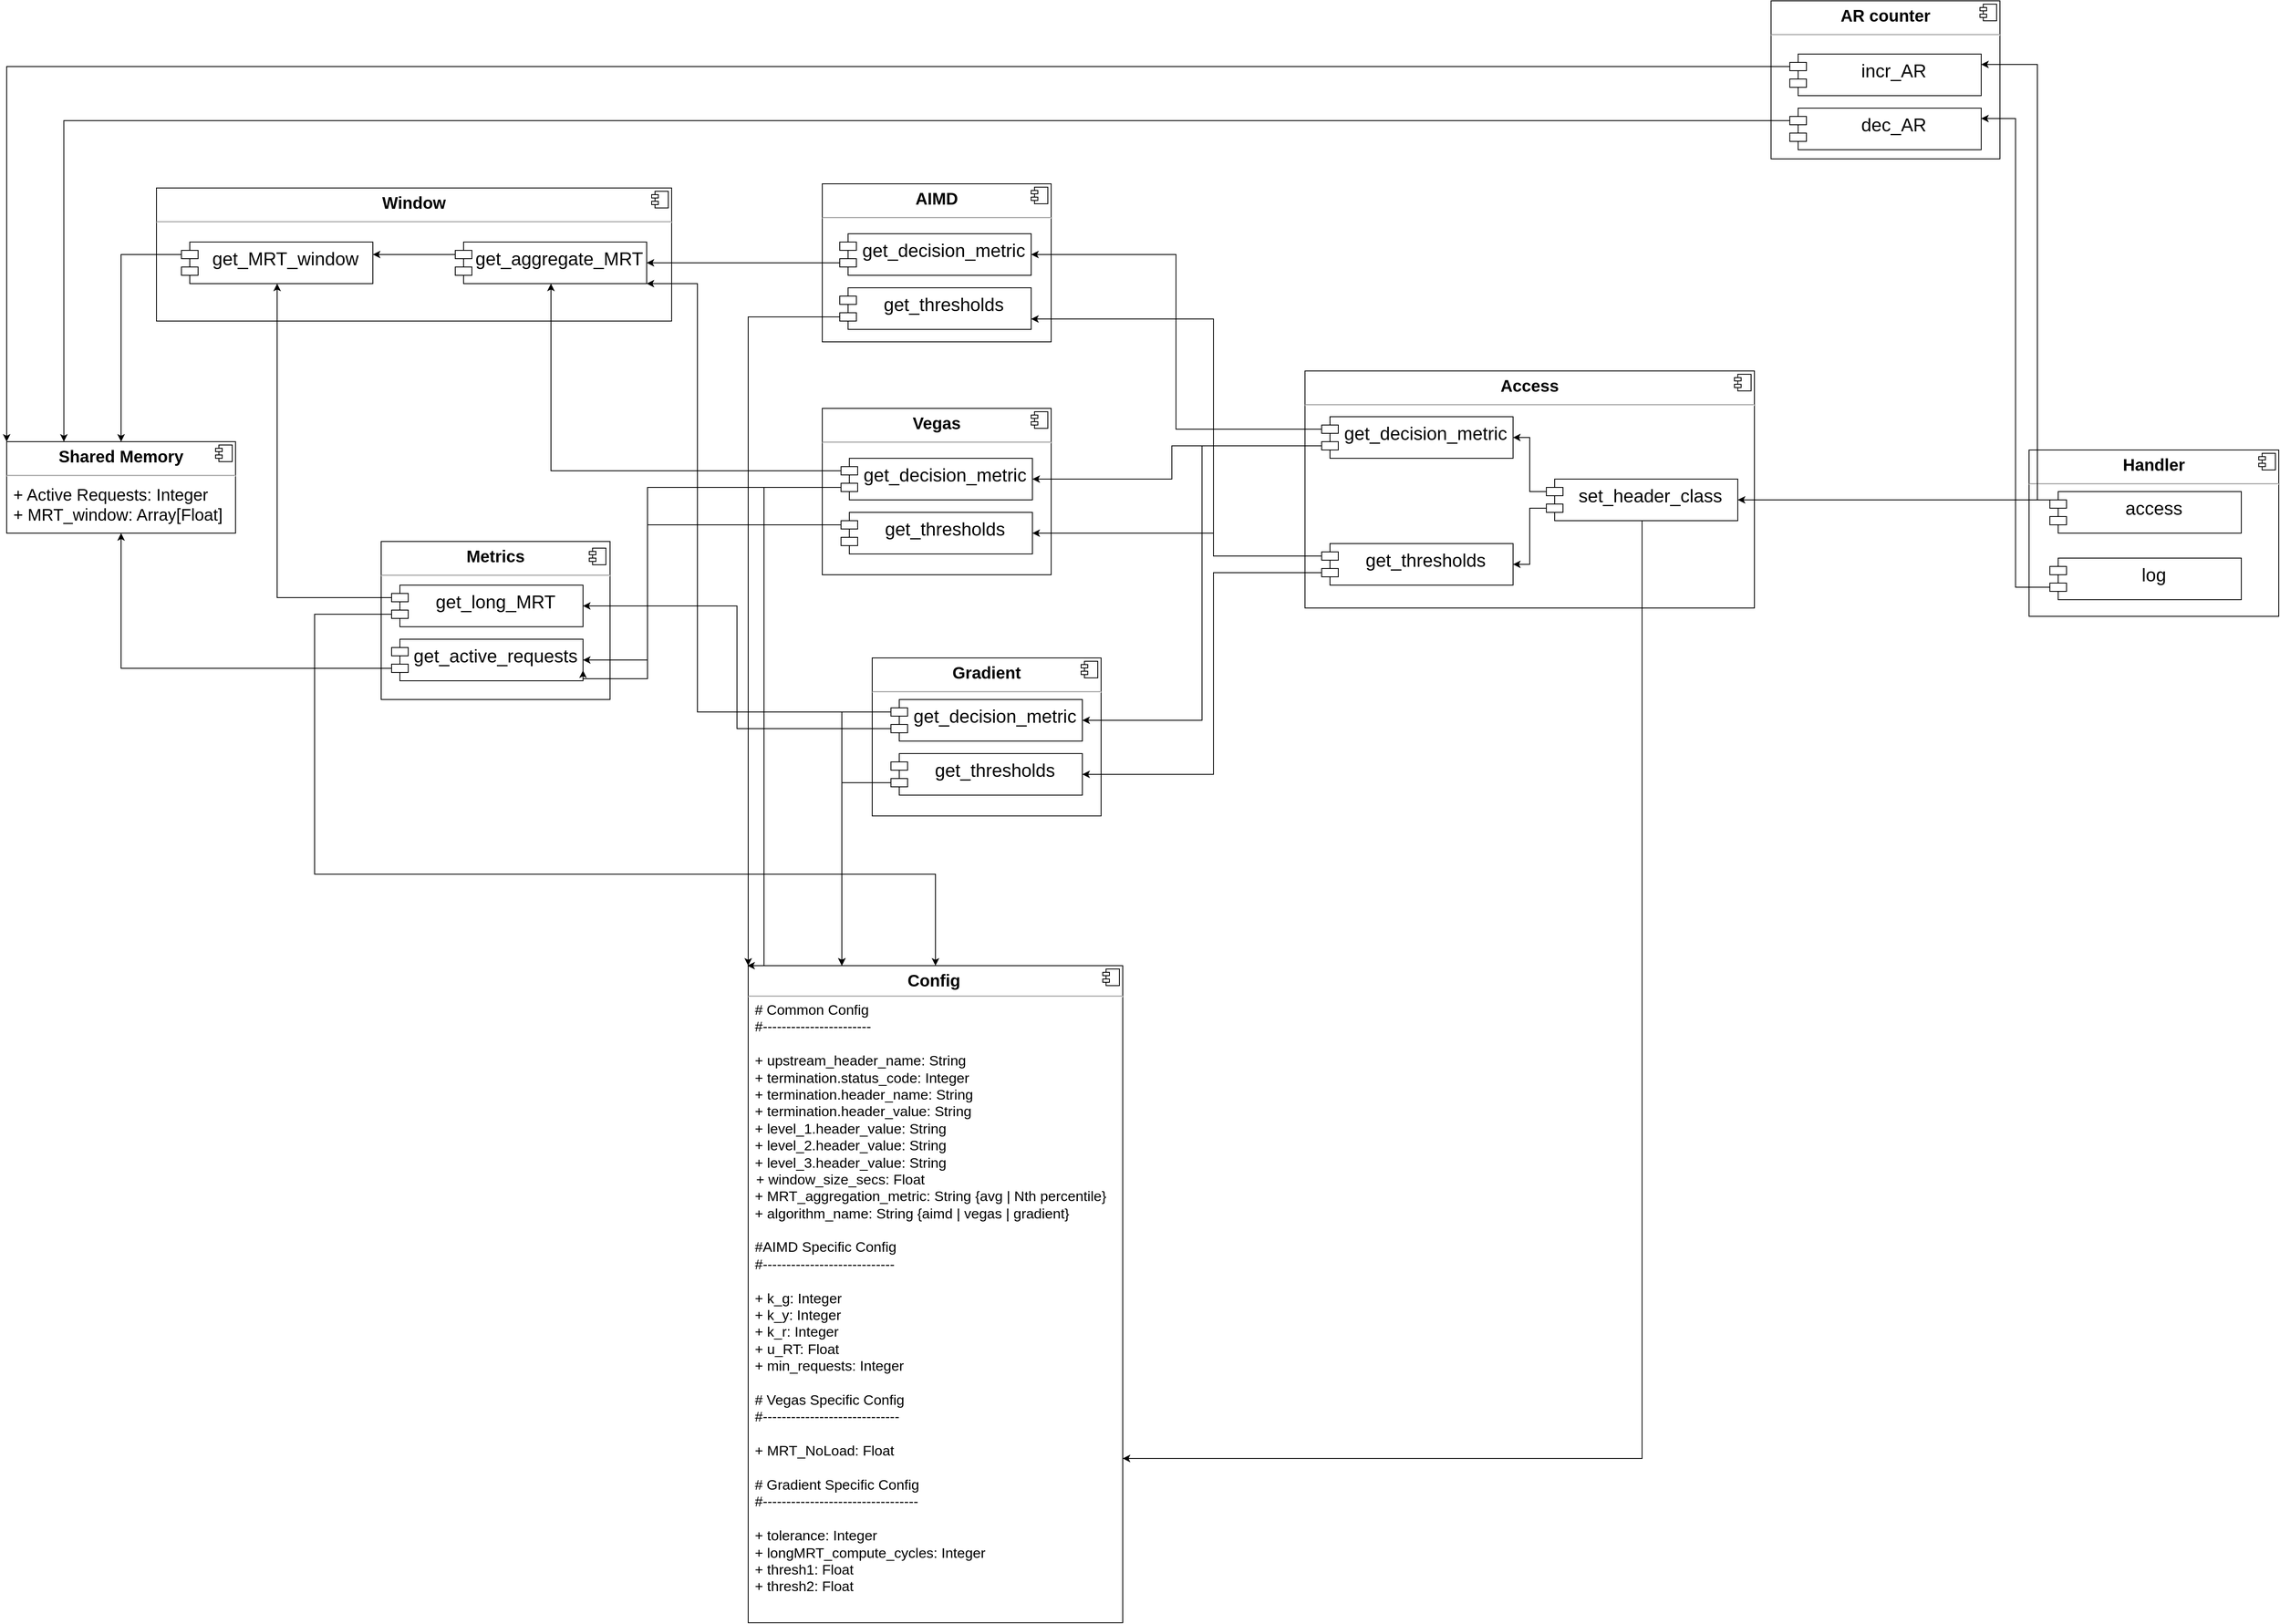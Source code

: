 <mxfile version="17.4.0" type="github">
  <diagram id="C5RBs43oDa-KdzZeNtuy" name="Page-1">
    <mxGraphModel dx="8764" dy="2827" grid="1" gridSize="10" guides="1" tooltips="1" connect="1" arrows="1" fold="1" page="1" pageScale="1" pageWidth="1169" pageHeight="827" math="0" shadow="0">
      <root>
        <mxCell id="WIyWlLk6GJQsqaUBKTNV-0" />
        <mxCell id="WIyWlLk6GJQsqaUBKTNV-1" parent="WIyWlLk6GJQsqaUBKTNV-0" />
        <mxCell id="--dWJRHX75SRgyuAdrLD-0" value="&lt;p style=&quot;margin: 0px ; margin-top: 6px ; text-align: center&quot;&gt;&lt;b&gt;&lt;font style=&quot;font-size: 20px&quot;&gt;Config&lt;/font&gt;&lt;span style=&quot;font-size: 13px&quot;&gt;&amp;nbsp;&lt;/span&gt;&lt;/b&gt;&lt;/p&gt;&lt;hr&gt;&lt;p style=&quot;margin: 0px 0px 0px 8px ; font-size: 17px&quot;&gt;&lt;font style=&quot;font-size: 17px&quot;&gt;# Common Config&lt;/font&gt;&lt;/p&gt;&lt;p style=&quot;margin: 0px 0px 0px 8px ; font-size: 17px&quot;&gt;&lt;font style=&quot;font-size: 17px&quot;&gt;#-----------------------&lt;/font&gt;&lt;/p&gt;&lt;p style=&quot;margin: 0px 0px 0px 8px ; font-size: 17px&quot;&gt;&lt;font style=&quot;font-size: 17px&quot;&gt;&lt;br&gt;&lt;/font&gt;&lt;/p&gt;&lt;p style=&quot;margin: 0px 0px 0px 8px ; font-size: 17px&quot;&gt;&lt;font style=&quot;font-size: 17px&quot;&gt;+ upstream_header_name: String&lt;br&gt;+ termination.status_code: Integer&lt;/font&gt;&lt;/p&gt;&lt;p style=&quot;margin: 0px 0px 0px 8px ; font-size: 17px&quot;&gt;&lt;font style=&quot;font-size: 17px&quot;&gt;+&amp;nbsp;termination.header_name: String&lt;/font&gt;&lt;/p&gt;&lt;p style=&quot;margin: 0px 0px 0px 8px ; font-size: 17px&quot;&gt;&lt;font style=&quot;font-size: 17px&quot;&gt;+&amp;nbsp;termination.header_value: String&lt;/font&gt;&lt;/p&gt;&lt;p style=&quot;margin: 0px 0px 0px 8px ; font-size: 17px&quot;&gt;&lt;font style=&quot;font-size: 17px&quot;&gt;+&amp;nbsp;level_1.header_value: String&lt;span&gt;&amp;nbsp;&lt;/span&gt;&lt;/font&gt;&lt;/p&gt;&lt;p style=&quot;margin: 0px 0px 0px 8px ; font-size: 17px&quot;&gt;&lt;font style=&quot;font-size: 17px&quot;&gt;+&amp;nbsp;level_2.header_value: String&lt;span&gt;&amp;nbsp;&lt;/span&gt;&lt;span&gt;&lt;br&gt;&lt;/span&gt;&lt;/font&gt;&lt;/p&gt;&lt;p style=&quot;margin: 0px 0px 0px 8px ; font-size: 17px&quot;&gt;&lt;font style=&quot;font-size: 17px&quot;&gt;+&amp;nbsp;level_3.header_value: String&lt;span&gt;&amp;nbsp;&lt;/span&gt;&lt;span&gt;&lt;br&gt;&lt;/span&gt;&lt;/font&gt;&lt;/p&gt;&lt;font style=&quot;font-size: 17px&quot;&gt;&amp;nbsp;&amp;nbsp;+ window_size_secs: Float&lt;br&gt;&lt;/font&gt;&lt;p style=&quot;margin: 0px 0px 0px 8px ; font-size: 17px&quot;&gt;&lt;font style=&quot;font-size: 17px&quot;&gt;+&amp;nbsp;MRT_aggregation_metric: String {avg | Nth percentile}&lt;br&gt;+ algorithm_name: String {aimd | vegas | gradient}&lt;/font&gt;&lt;/p&gt;&lt;p style=&quot;margin: 0px 0px 0px 8px ; font-size: 17px&quot;&gt;&lt;font style=&quot;font-size: 17px&quot;&gt;&lt;br&gt;&lt;/font&gt;&lt;/p&gt;&lt;p style=&quot;margin: 0px 0px 0px 8px ; font-size: 17px&quot;&gt;&lt;font style=&quot;font-size: 17px&quot;&gt;#AIMD Specific Config&lt;/font&gt;&lt;/p&gt;&lt;p style=&quot;margin: 0px 0px 0px 8px ; font-size: 17px&quot;&gt;&lt;font style=&quot;font-size: 17px&quot;&gt;#----------------------------&lt;/font&gt;&lt;/p&gt;&lt;p style=&quot;margin: 0px 0px 0px 8px ; font-size: 17px&quot;&gt;&lt;font style=&quot;font-size: 17px&quot;&gt;&lt;br&gt;&lt;/font&gt;&lt;/p&gt;&lt;p style=&quot;margin: 0px 0px 0px 8px ; font-size: 17px&quot;&gt;&lt;font style=&quot;font-size: 17px&quot;&gt;+ k_g: Integer&lt;br&gt;&lt;/font&gt;&lt;/p&gt;&lt;p style=&quot;margin: 0px 0px 0px 8px ; font-size: 17px&quot;&gt;&lt;font style=&quot;font-size: 17px&quot;&gt;+&amp;nbsp;k_y: Integer&lt;/font&gt;&lt;/p&gt;&lt;p style=&quot;margin: 0px 0px 0px 8px ; font-size: 17px&quot;&gt;&lt;font style=&quot;font-size: 17px&quot;&gt;+&amp;nbsp;k_r: Integer&lt;/font&gt;&lt;/p&gt;&lt;p style=&quot;margin: 0px 0px 0px 8px ; font-size: 17px&quot;&gt;&lt;font style=&quot;font-size: 17px&quot;&gt;+ u_RT: Float&lt;br&gt;&lt;/font&gt;&lt;/p&gt;&lt;p style=&quot;margin: 0px 0px 0px 8px ; font-size: 17px&quot;&gt;&lt;font style=&quot;font-size: 17px&quot;&gt;+ min_requests: Integer&lt;br&gt;&lt;/font&gt;&lt;/p&gt;&lt;p style=&quot;margin: 0px 0px 0px 8px ; font-size: 17px&quot;&gt;&lt;font style=&quot;font-size: 17px&quot;&gt;&lt;br&gt;&lt;/font&gt;&lt;/p&gt;&lt;p style=&quot;margin: 0px 0px 0px 8px ; font-size: 17px&quot;&gt;&lt;font style=&quot;font-size: 17px&quot;&gt;# Vegas&amp;nbsp;Specific Config&lt;/font&gt;&lt;/p&gt;&lt;p style=&quot;margin: 0px 0px 0px 8px ; font-size: 17px&quot;&gt;&lt;font style=&quot;font-size: 17px&quot;&gt;#-----------------------------&lt;/font&gt;&lt;/p&gt;&lt;p style=&quot;margin: 0px 0px 0px 8px ; font-size: 17px&quot;&gt;&lt;font style=&quot;font-size: 17px&quot;&gt;&lt;br&gt;&lt;/font&gt;&lt;/p&gt;&lt;p style=&quot;margin: 0px 0px 0px 8px ; font-size: 17px&quot;&gt;&lt;font style=&quot;font-size: 17px&quot;&gt;+ MRT_NoLoad: Float&lt;br&gt;&lt;/font&gt;&lt;/p&gt;&lt;p style=&quot;margin: 0px 0px 0px 8px ; font-size: 17px&quot;&gt;&lt;font style=&quot;font-size: 17px&quot;&gt;&lt;br&gt;&lt;/font&gt;&lt;/p&gt;&lt;p style=&quot;margin: 0px 0px 0px 8px ; font-size: 17px&quot;&gt;&lt;font style=&quot;font-size: 17px&quot;&gt;# Gradient Specific Config&lt;/font&gt;&lt;/p&gt;&lt;p style=&quot;margin: 0px 0px 0px 8px ; font-size: 17px&quot;&gt;&lt;font style=&quot;font-size: 17px&quot;&gt;#---------------------------------&lt;/font&gt;&lt;/p&gt;&lt;p style=&quot;margin: 0px 0px 0px 8px ; font-size: 17px&quot;&gt;&lt;font style=&quot;font-size: 17px&quot;&gt;&lt;br&gt;&lt;/font&gt;&lt;/p&gt;&lt;p style=&quot;margin: 0px 0px 0px 8px ; font-size: 17px&quot;&gt;&lt;font style=&quot;font-size: 17px&quot;&gt;+ tolerance: Integer&amp;nbsp;&lt;/font&gt;&lt;/p&gt;&lt;p style=&quot;margin: 0px 0px 0px 8px ; font-size: 17px&quot;&gt;&lt;font style=&quot;font-size: 17px&quot;&gt;+&amp;nbsp;longMRT_compute_cycles: Integer&lt;/font&gt;&lt;/p&gt;&lt;p style=&quot;margin: 0px 0px 0px 8px ; font-size: 17px&quot;&gt;&lt;font style=&quot;font-size: 17px&quot;&gt;+&amp;nbsp;thresh1: Float&amp;nbsp;&lt;/font&gt;&lt;/p&gt;&lt;p style=&quot;margin: 0px 0px 0px 8px ; font-size: 17px&quot;&gt;&lt;font style=&quot;font-size: 17px&quot;&gt;+&amp;nbsp;thresh2: Float&lt;/font&gt;&lt;/p&gt;" style="align=left;overflow=fill;html=1;dropTarget=0;" parent="WIyWlLk6GJQsqaUBKTNV-1" vertex="1">
          <mxGeometry x="-1849" y="580" width="450" height="790" as="geometry" />
        </mxCell>
        <mxCell id="--dWJRHX75SRgyuAdrLD-1" value="" style="shape=component;jettyWidth=8;jettyHeight=4;" parent="--dWJRHX75SRgyuAdrLD-0" vertex="1">
          <mxGeometry x="1" width="20" height="20" relative="1" as="geometry">
            <mxPoint x="-24" y="4" as="offset" />
          </mxGeometry>
        </mxCell>
        <mxCell id="--dWJRHX75SRgyuAdrLD-2" value="&lt;p style=&quot;margin: 0px ; margin-top: 6px ; text-align: center&quot;&gt;&lt;b&gt;Handler&lt;/b&gt;&lt;/p&gt;&lt;hr&gt;&lt;p style=&quot;margin: 0px ; margin-left: 8px&quot;&gt;&lt;br&gt;&lt;/p&gt;" style="align=left;overflow=fill;html=1;dropTarget=0;fontSize=20;" parent="WIyWlLk6GJQsqaUBKTNV-1" vertex="1">
          <mxGeometry x="-310" y="-40" width="300" height="200" as="geometry" />
        </mxCell>
        <mxCell id="--dWJRHX75SRgyuAdrLD-3" value="" style="shape=component;jettyWidth=8;jettyHeight=4;fontSize=20;" parent="--dWJRHX75SRgyuAdrLD-2" vertex="1">
          <mxGeometry x="1" width="20" height="20" relative="1" as="geometry">
            <mxPoint x="-24" y="4" as="offset" />
          </mxGeometry>
        </mxCell>
        <mxCell id="--dWJRHX75SRgyuAdrLD-4" value="&lt;p style=&quot;margin: 0px ; margin-top: 6px ; text-align: center&quot;&gt;&lt;b&gt;Window&lt;/b&gt;&lt;/p&gt;&lt;hr&gt;&lt;p style=&quot;margin: 0px ; margin-left: 8px&quot;&gt;&lt;br&gt;&lt;/p&gt;" style="align=left;overflow=fill;html=1;dropTarget=0;fontSize=20;" parent="WIyWlLk6GJQsqaUBKTNV-1" vertex="1">
          <mxGeometry x="-2560" y="-355" width="619" height="160" as="geometry" />
        </mxCell>
        <mxCell id="--dWJRHX75SRgyuAdrLD-5" value="" style="shape=component;jettyWidth=8;jettyHeight=4;fontSize=20;" parent="--dWJRHX75SRgyuAdrLD-4" vertex="1">
          <mxGeometry x="1" width="20" height="20" relative="1" as="geometry">
            <mxPoint x="-24" y="4" as="offset" />
          </mxGeometry>
        </mxCell>
        <mxCell id="--dWJRHX75SRgyuAdrLD-6" value="&lt;p style=&quot;margin: 0px ; margin-top: 6px ; text-align: center&quot;&gt;&lt;b&gt;AIMD&lt;/b&gt;&lt;/p&gt;&lt;hr&gt;&lt;p style=&quot;margin: 0px ; margin-left: 8px&quot;&gt;&lt;br&gt;&lt;/p&gt;" style="align=left;overflow=fill;html=1;dropTarget=0;fontSize=20;" parent="WIyWlLk6GJQsqaUBKTNV-1" vertex="1">
          <mxGeometry x="-1760" y="-360" width="275" height="190" as="geometry" />
        </mxCell>
        <mxCell id="--dWJRHX75SRgyuAdrLD-7" value="" style="shape=component;jettyWidth=8;jettyHeight=4;fontSize=20;" parent="--dWJRHX75SRgyuAdrLD-6" vertex="1">
          <mxGeometry x="1" width="20" height="20" relative="1" as="geometry">
            <mxPoint x="-24" y="4" as="offset" />
          </mxGeometry>
        </mxCell>
        <mxCell id="--dWJRHX75SRgyuAdrLD-8" value="&lt;p style=&quot;margin: 0px ; margin-top: 6px ; text-align: center&quot;&gt;&lt;b&gt;Vegas&lt;/b&gt;&lt;/p&gt;&lt;hr&gt;&lt;p style=&quot;margin: 0px ; margin-left: 8px&quot;&gt;&lt;br&gt;&lt;/p&gt;" style="align=left;overflow=fill;html=1;dropTarget=0;fontSize=20;" parent="WIyWlLk6GJQsqaUBKTNV-1" vertex="1">
          <mxGeometry x="-1760" y="-90" width="275" height="200" as="geometry" />
        </mxCell>
        <mxCell id="--dWJRHX75SRgyuAdrLD-9" value="" style="shape=component;jettyWidth=8;jettyHeight=4;fontSize=20;" parent="--dWJRHX75SRgyuAdrLD-8" vertex="1">
          <mxGeometry x="1" width="20" height="20" relative="1" as="geometry">
            <mxPoint x="-24" y="4" as="offset" />
          </mxGeometry>
        </mxCell>
        <mxCell id="--dWJRHX75SRgyuAdrLD-10" value="&lt;p style=&quot;margin: 0px ; margin-top: 6px ; text-align: center&quot;&gt;&lt;b&gt;Gradient&lt;/b&gt;&lt;/p&gt;&lt;hr&gt;&lt;p style=&quot;margin: 0px ; margin-left: 8px&quot;&gt;&lt;br&gt;&lt;/p&gt;" style="align=left;overflow=fill;html=1;dropTarget=0;fontSize=20;" parent="WIyWlLk6GJQsqaUBKTNV-1" vertex="1">
          <mxGeometry x="-1700" y="210" width="275" height="190" as="geometry" />
        </mxCell>
        <mxCell id="--dWJRHX75SRgyuAdrLD-11" value="" style="shape=component;jettyWidth=8;jettyHeight=4;fontSize=20;" parent="--dWJRHX75SRgyuAdrLD-10" vertex="1">
          <mxGeometry x="1" width="20" height="20" relative="1" as="geometry">
            <mxPoint x="-24" y="4" as="offset" />
          </mxGeometry>
        </mxCell>
        <mxCell id="--dWJRHX75SRgyuAdrLD-15" value="&lt;p style=&quot;margin: 0px ; margin-top: 6px ; text-align: center&quot;&gt;&lt;b&gt;Access&lt;/b&gt;&lt;/p&gt;&lt;hr&gt;&lt;p style=&quot;margin: 0px ; margin-left: 8px&quot;&gt;&lt;br&gt;&lt;/p&gt;" style="align=left;overflow=fill;html=1;dropTarget=0;fontSize=20;" parent="WIyWlLk6GJQsqaUBKTNV-1" vertex="1">
          <mxGeometry x="-1180" y="-135" width="540" height="285" as="geometry" />
        </mxCell>
        <mxCell id="--dWJRHX75SRgyuAdrLD-16" value="" style="shape=component;jettyWidth=8;jettyHeight=4;fontSize=20;" parent="--dWJRHX75SRgyuAdrLD-15" vertex="1">
          <mxGeometry x="1" width="20" height="20" relative="1" as="geometry">
            <mxPoint x="-24" y="4" as="offset" />
          </mxGeometry>
        </mxCell>
        <mxCell id="--dWJRHX75SRgyuAdrLD-19" value="&lt;p style=&quot;margin: 0px ; margin-top: 6px ; text-align: center&quot;&gt;&lt;b&gt;Shared Memory&lt;/b&gt;&lt;/p&gt;&lt;hr&gt;&lt;p style=&quot;margin: 0px ; margin-left: 8px&quot;&gt;+ Active Requests: Integer&lt;br&gt;+ MRT_window: Array[Float]&lt;/p&gt;" style="align=left;overflow=fill;html=1;dropTarget=0;fontSize=20;" parent="WIyWlLk6GJQsqaUBKTNV-1" vertex="1">
          <mxGeometry x="-2740" y="-50" width="275" height="110" as="geometry" />
        </mxCell>
        <mxCell id="--dWJRHX75SRgyuAdrLD-20" value="" style="shape=component;jettyWidth=8;jettyHeight=4;fontSize=20;" parent="--dWJRHX75SRgyuAdrLD-19" vertex="1">
          <mxGeometry x="1" width="20" height="20" relative="1" as="geometry">
            <mxPoint x="-24" y="4" as="offset" />
          </mxGeometry>
        </mxCell>
        <mxCell id="--dWJRHX75SRgyuAdrLD-64" style="edgeStyle=orthogonalEdgeStyle;rounded=0;orthogonalLoop=1;jettySize=auto;html=1;exitX=0;exitY=0;exitDx=0;exitDy=15;exitPerimeter=0;entryX=1;entryY=0.5;entryDx=0;entryDy=0;fontSize=22;" parent="WIyWlLk6GJQsqaUBKTNV-1" source="--dWJRHX75SRgyuAdrLD-26" target="--dWJRHX75SRgyuAdrLD-40" edge="1">
          <mxGeometry relative="1" as="geometry">
            <Array as="points">
              <mxPoint x="-285" y="20" />
            </Array>
          </mxGeometry>
        </mxCell>
        <mxCell id="--dWJRHX75SRgyuAdrLD-26" value="access" style="shape=module;align=left;spacingLeft=20;align=center;verticalAlign=top;fontSize=22;" parent="WIyWlLk6GJQsqaUBKTNV-1" vertex="1">
          <mxGeometry x="-285" y="10" width="230" height="50" as="geometry" />
        </mxCell>
        <mxCell id="--dWJRHX75SRgyuAdrLD-27" value="log" style="shape=module;align=left;spacingLeft=20;align=center;verticalAlign=top;fontSize=22;" parent="WIyWlLk6GJQsqaUBKTNV-1" vertex="1">
          <mxGeometry x="-285" y="90" width="230" height="50" as="geometry" />
        </mxCell>
        <mxCell id="--dWJRHX75SRgyuAdrLD-84" style="edgeStyle=orthogonalEdgeStyle;rounded=0;orthogonalLoop=1;jettySize=auto;html=1;exitX=0;exitY=0;exitDx=0;exitDy=35;exitPerimeter=0;fontSize=22;" parent="WIyWlLk6GJQsqaUBKTNV-1" source="--dWJRHX75SRgyuAdrLD-28" target="--dWJRHX75SRgyuAdrLD-37" edge="1">
          <mxGeometry relative="1" as="geometry" />
        </mxCell>
        <mxCell id="--dWJRHX75SRgyuAdrLD-28" value="get_decision_metric" style="shape=module;align=left;spacingLeft=20;align=center;verticalAlign=top;fontSize=22;" parent="WIyWlLk6GJQsqaUBKTNV-1" vertex="1">
          <mxGeometry x="-1739" y="-300" width="230" height="50" as="geometry" />
        </mxCell>
        <mxCell id="--dWJRHX75SRgyuAdrLD-89" style="edgeStyle=orthogonalEdgeStyle;rounded=0;orthogonalLoop=1;jettySize=auto;html=1;exitX=0;exitY=0;exitDx=0;exitDy=35;exitPerimeter=0;entryX=0;entryY=0;entryDx=0;entryDy=0;fontSize=22;" parent="WIyWlLk6GJQsqaUBKTNV-1" source="--dWJRHX75SRgyuAdrLD-29" target="--dWJRHX75SRgyuAdrLD-0" edge="1">
          <mxGeometry relative="1" as="geometry">
            <Array as="points">
              <mxPoint x="-1849" y="-200" />
            </Array>
          </mxGeometry>
        </mxCell>
        <mxCell id="--dWJRHX75SRgyuAdrLD-29" value="get_thresholds" style="shape=module;align=left;spacingLeft=20;align=center;verticalAlign=top;fontSize=22;" parent="WIyWlLk6GJQsqaUBKTNV-1" vertex="1">
          <mxGeometry x="-1739" y="-235" width="230" height="50" as="geometry" />
        </mxCell>
        <mxCell id="--dWJRHX75SRgyuAdrLD-91" style="edgeStyle=orthogonalEdgeStyle;rounded=0;orthogonalLoop=1;jettySize=auto;html=1;exitX=0;exitY=0;exitDx=0;exitDy=15;exitPerimeter=0;fontSize=22;" parent="WIyWlLk6GJQsqaUBKTNV-1" source="--dWJRHX75SRgyuAdrLD-30" target="--dWJRHX75SRgyuAdrLD-37" edge="1">
          <mxGeometry relative="1" as="geometry" />
        </mxCell>
        <mxCell id="--dWJRHX75SRgyuAdrLD-93" style="edgeStyle=orthogonalEdgeStyle;rounded=0;orthogonalLoop=1;jettySize=auto;html=1;exitX=0;exitY=0;exitDx=0;exitDy=35;exitPerimeter=0;fontSize=22;" parent="WIyWlLk6GJQsqaUBKTNV-1" source="--dWJRHX75SRgyuAdrLD-30" edge="1">
          <mxGeometry relative="1" as="geometry">
            <mxPoint x="-1850" y="580" as="targetPoint" />
            <Array as="points">
              <mxPoint x="-1830" y="5" />
              <mxPoint x="-1830" y="580" />
            </Array>
          </mxGeometry>
        </mxCell>
        <mxCell id="--dWJRHX75SRgyuAdrLD-30" value="get_decision_metric" style="shape=module;align=left;spacingLeft=20;align=center;verticalAlign=top;fontSize=22;" parent="WIyWlLk6GJQsqaUBKTNV-1" vertex="1">
          <mxGeometry x="-1737.5" y="-30" width="230" height="50" as="geometry" />
        </mxCell>
        <mxCell id="--dWJRHX75SRgyuAdrLD-31" value="get_thresholds" style="shape=module;align=left;spacingLeft=20;align=center;verticalAlign=top;fontSize=22;" parent="WIyWlLk6GJQsqaUBKTNV-1" vertex="1">
          <mxGeometry x="-1737.5" y="35" width="230" height="50" as="geometry" />
        </mxCell>
        <mxCell id="--dWJRHX75SRgyuAdrLD-117" style="edgeStyle=orthogonalEdgeStyle;rounded=0;orthogonalLoop=1;jettySize=auto;html=1;exitX=0;exitY=0;exitDx=0;exitDy=15;exitPerimeter=0;entryX=0.25;entryY=0;entryDx=0;entryDy=0;fontSize=22;" parent="WIyWlLk6GJQsqaUBKTNV-1" source="--dWJRHX75SRgyuAdrLD-34" target="--dWJRHX75SRgyuAdrLD-0" edge="1">
          <mxGeometry relative="1" as="geometry" />
        </mxCell>
        <mxCell id="--dWJRHX75SRgyuAdrLD-118" style="edgeStyle=orthogonalEdgeStyle;rounded=0;orthogonalLoop=1;jettySize=auto;html=1;exitX=0;exitY=0;exitDx=0;exitDy=15;exitPerimeter=0;entryX=1;entryY=1;entryDx=0;entryDy=0;fontSize=22;" parent="WIyWlLk6GJQsqaUBKTNV-1" source="--dWJRHX75SRgyuAdrLD-34" target="--dWJRHX75SRgyuAdrLD-37" edge="1">
          <mxGeometry relative="1" as="geometry">
            <Array as="points">
              <mxPoint x="-1910" y="275" />
              <mxPoint x="-1910" y="-240" />
            </Array>
          </mxGeometry>
        </mxCell>
        <mxCell id="--dWJRHX75SRgyuAdrLD-34" value="get_decision_metric" style="shape=module;align=left;spacingLeft=20;align=center;verticalAlign=top;fontSize=22;" parent="WIyWlLk6GJQsqaUBKTNV-1" vertex="1">
          <mxGeometry x="-1677.5" y="260" width="230" height="50" as="geometry" />
        </mxCell>
        <mxCell id="--dWJRHX75SRgyuAdrLD-123" style="edgeStyle=orthogonalEdgeStyle;rounded=0;orthogonalLoop=1;jettySize=auto;html=1;exitX=0;exitY=0;exitDx=0;exitDy=35;exitPerimeter=0;entryX=0.25;entryY=0;entryDx=0;entryDy=0;fontSize=22;" parent="WIyWlLk6GJQsqaUBKTNV-1" source="--dWJRHX75SRgyuAdrLD-35" target="--dWJRHX75SRgyuAdrLD-0" edge="1">
          <mxGeometry relative="1" as="geometry" />
        </mxCell>
        <mxCell id="--dWJRHX75SRgyuAdrLD-35" value="get_thresholds" style="shape=module;align=left;spacingLeft=20;align=center;verticalAlign=top;fontSize=22;" parent="WIyWlLk6GJQsqaUBKTNV-1" vertex="1">
          <mxGeometry x="-1677.5" y="325" width="230" height="50" as="geometry" />
        </mxCell>
        <mxCell id="--dWJRHX75SRgyuAdrLD-87" style="edgeStyle=orthogonalEdgeStyle;rounded=0;orthogonalLoop=1;jettySize=auto;html=1;exitX=0;exitY=0;exitDx=0;exitDy=15;exitPerimeter=0;entryX=0.5;entryY=0;entryDx=0;entryDy=0;fontSize=22;" parent="WIyWlLk6GJQsqaUBKTNV-1" source="--dWJRHX75SRgyuAdrLD-36" target="--dWJRHX75SRgyuAdrLD-19" edge="1">
          <mxGeometry relative="1" as="geometry" />
        </mxCell>
        <mxCell id="--dWJRHX75SRgyuAdrLD-36" value="get_MRT_window" style="shape=module;align=left;spacingLeft=20;align=center;verticalAlign=top;fontSize=22;" parent="WIyWlLk6GJQsqaUBKTNV-1" vertex="1">
          <mxGeometry x="-2530" y="-290" width="230" height="50" as="geometry" />
        </mxCell>
        <mxCell id="--dWJRHX75SRgyuAdrLD-86" style="edgeStyle=orthogonalEdgeStyle;rounded=0;orthogonalLoop=1;jettySize=auto;html=1;exitX=0;exitY=0;exitDx=0;exitDy=15;exitPerimeter=0;fontSize=22;" parent="WIyWlLk6GJQsqaUBKTNV-1" source="--dWJRHX75SRgyuAdrLD-37" target="--dWJRHX75SRgyuAdrLD-36" edge="1">
          <mxGeometry relative="1" as="geometry">
            <Array as="points">
              <mxPoint x="-2280" y="-275" />
              <mxPoint x="-2280" y="-275" />
            </Array>
          </mxGeometry>
        </mxCell>
        <mxCell id="--dWJRHX75SRgyuAdrLD-37" value="get_aggregate_MRT" style="shape=module;align=left;spacingLeft=20;align=center;verticalAlign=top;fontSize=22;" parent="WIyWlLk6GJQsqaUBKTNV-1" vertex="1">
          <mxGeometry x="-2201" y="-290" width="230" height="50" as="geometry" />
        </mxCell>
        <mxCell id="--dWJRHX75SRgyuAdrLD-71" style="edgeStyle=orthogonalEdgeStyle;rounded=0;orthogonalLoop=1;jettySize=auto;html=1;exitX=0;exitY=0;exitDx=0;exitDy=15;exitPerimeter=0;entryX=1;entryY=0.5;entryDx=0;entryDy=0;fontSize=22;" parent="WIyWlLk6GJQsqaUBKTNV-1" source="--dWJRHX75SRgyuAdrLD-40" target="--dWJRHX75SRgyuAdrLD-42" edge="1">
          <mxGeometry relative="1" as="geometry" />
        </mxCell>
        <mxCell id="--dWJRHX75SRgyuAdrLD-72" style="edgeStyle=orthogonalEdgeStyle;rounded=0;orthogonalLoop=1;jettySize=auto;html=1;exitX=0;exitY=0;exitDx=0;exitDy=35;exitPerimeter=0;entryX=1;entryY=0.5;entryDx=0;entryDy=0;fontSize=22;" parent="WIyWlLk6GJQsqaUBKTNV-1" source="--dWJRHX75SRgyuAdrLD-40" target="--dWJRHX75SRgyuAdrLD-41" edge="1">
          <mxGeometry relative="1" as="geometry" />
        </mxCell>
        <mxCell id="--dWJRHX75SRgyuAdrLD-82" style="edgeStyle=orthogonalEdgeStyle;rounded=0;orthogonalLoop=1;jettySize=auto;html=1;exitX=0.5;exitY=1;exitDx=0;exitDy=0;entryX=1;entryY=0.75;entryDx=0;entryDy=0;fontSize=22;" parent="WIyWlLk6GJQsqaUBKTNV-1" source="--dWJRHX75SRgyuAdrLD-40" target="--dWJRHX75SRgyuAdrLD-0" edge="1">
          <mxGeometry relative="1" as="geometry" />
        </mxCell>
        <mxCell id="--dWJRHX75SRgyuAdrLD-40" value="set_header_class" style="shape=module;align=left;spacingLeft=20;align=center;verticalAlign=top;fontSize=22;" parent="WIyWlLk6GJQsqaUBKTNV-1" vertex="1">
          <mxGeometry x="-890" y="-5" width="230" height="50" as="geometry" />
        </mxCell>
        <mxCell id="--dWJRHX75SRgyuAdrLD-76" style="edgeStyle=orthogonalEdgeStyle;rounded=0;orthogonalLoop=1;jettySize=auto;html=1;exitX=0;exitY=0;exitDx=0;exitDy=15;exitPerimeter=0;entryX=1;entryY=0.75;entryDx=0;entryDy=0;fontSize=22;" parent="WIyWlLk6GJQsqaUBKTNV-1" source="--dWJRHX75SRgyuAdrLD-41" target="--dWJRHX75SRgyuAdrLD-29" edge="1">
          <mxGeometry relative="1" as="geometry">
            <Array as="points">
              <mxPoint x="-1290" y="87" />
              <mxPoint x="-1290" y="-198" />
            </Array>
          </mxGeometry>
        </mxCell>
        <mxCell id="--dWJRHX75SRgyuAdrLD-78" style="edgeStyle=orthogonalEdgeStyle;rounded=0;orthogonalLoop=1;jettySize=auto;html=1;exitX=0;exitY=0;exitDx=0;exitDy=35;exitPerimeter=0;entryX=1;entryY=0.5;entryDx=0;entryDy=0;fontSize=22;" parent="WIyWlLk6GJQsqaUBKTNV-1" source="--dWJRHX75SRgyuAdrLD-41" target="--dWJRHX75SRgyuAdrLD-35" edge="1">
          <mxGeometry relative="1" as="geometry">
            <Array as="points">
              <mxPoint x="-1290" y="107" />
              <mxPoint x="-1290" y="350" />
            </Array>
          </mxGeometry>
        </mxCell>
        <mxCell id="--dWJRHX75SRgyuAdrLD-79" style="edgeStyle=orthogonalEdgeStyle;rounded=0;orthogonalLoop=1;jettySize=auto;html=1;exitX=0;exitY=0;exitDx=0;exitDy=15;exitPerimeter=0;entryX=1;entryY=0.5;entryDx=0;entryDy=0;fontSize=22;" parent="WIyWlLk6GJQsqaUBKTNV-1" source="--dWJRHX75SRgyuAdrLD-41" target="--dWJRHX75SRgyuAdrLD-31" edge="1">
          <mxGeometry relative="1" as="geometry">
            <Array as="points">
              <mxPoint x="-1290" y="87" />
              <mxPoint x="-1290" y="60" />
            </Array>
          </mxGeometry>
        </mxCell>
        <mxCell id="--dWJRHX75SRgyuAdrLD-41" value="get_thresholds" style="shape=module;align=left;spacingLeft=20;align=center;verticalAlign=top;fontSize=22;" parent="WIyWlLk6GJQsqaUBKTNV-1" vertex="1">
          <mxGeometry x="-1160" y="72.5" width="230" height="50" as="geometry" />
        </mxCell>
        <mxCell id="--dWJRHX75SRgyuAdrLD-73" style="edgeStyle=orthogonalEdgeStyle;rounded=0;orthogonalLoop=1;jettySize=auto;html=1;exitX=0;exitY=0;exitDx=0;exitDy=15;exitPerimeter=0;entryX=1;entryY=0.5;entryDx=0;entryDy=0;fontSize=22;" parent="WIyWlLk6GJQsqaUBKTNV-1" source="--dWJRHX75SRgyuAdrLD-42" target="--dWJRHX75SRgyuAdrLD-28" edge="1">
          <mxGeometry relative="1" as="geometry">
            <Array as="points">
              <mxPoint x="-1335" y="-65" />
              <mxPoint x="-1335" y="-275" />
            </Array>
          </mxGeometry>
        </mxCell>
        <mxCell id="--dWJRHX75SRgyuAdrLD-74" style="edgeStyle=orthogonalEdgeStyle;rounded=0;orthogonalLoop=1;jettySize=auto;html=1;exitX=0;exitY=0;exitDx=0;exitDy=35;exitPerimeter=0;entryX=1;entryY=0.5;entryDx=0;entryDy=0;fontSize=22;" parent="WIyWlLk6GJQsqaUBKTNV-1" source="--dWJRHX75SRgyuAdrLD-42" target="--dWJRHX75SRgyuAdrLD-34" edge="1">
          <mxGeometry relative="1" as="geometry" />
        </mxCell>
        <mxCell id="--dWJRHX75SRgyuAdrLD-75" style="edgeStyle=orthogonalEdgeStyle;rounded=0;orthogonalLoop=1;jettySize=auto;html=1;exitX=0;exitY=0;exitDx=0;exitDy=35;exitPerimeter=0;fontSize=22;" parent="WIyWlLk6GJQsqaUBKTNV-1" source="--dWJRHX75SRgyuAdrLD-42" target="--dWJRHX75SRgyuAdrLD-30" edge="1">
          <mxGeometry relative="1" as="geometry">
            <Array as="points">
              <mxPoint x="-1340" y="-45" />
              <mxPoint x="-1340" y="-5" />
            </Array>
          </mxGeometry>
        </mxCell>
        <mxCell id="--dWJRHX75SRgyuAdrLD-42" value="get_decision_metric" style="shape=module;align=left;spacingLeft=20;align=center;verticalAlign=top;fontSize=22;" parent="WIyWlLk6GJQsqaUBKTNV-1" vertex="1">
          <mxGeometry x="-1160" y="-80" width="230" height="50" as="geometry" />
        </mxCell>
        <mxCell id="--dWJRHX75SRgyuAdrLD-47" value="&lt;p style=&quot;margin: 0px ; margin-top: 6px ; text-align: center&quot;&gt;&lt;b&gt;AR counter&lt;/b&gt;&lt;/p&gt;&lt;hr&gt;&lt;p style=&quot;margin: 0px ; margin-left: 8px&quot;&gt;&lt;br&gt;&lt;/p&gt;" style="align=left;overflow=fill;html=1;dropTarget=0;fontSize=20;" parent="WIyWlLk6GJQsqaUBKTNV-1" vertex="1">
          <mxGeometry x="-620" y="-580" width="275" height="190" as="geometry" />
        </mxCell>
        <mxCell id="--dWJRHX75SRgyuAdrLD-48" value="" style="shape=component;jettyWidth=8;jettyHeight=4;fontSize=20;" parent="--dWJRHX75SRgyuAdrLD-47" vertex="1">
          <mxGeometry x="1" width="20" height="20" relative="1" as="geometry">
            <mxPoint x="-24" y="4" as="offset" />
          </mxGeometry>
        </mxCell>
        <mxCell id="--dWJRHX75SRgyuAdrLD-80" style="edgeStyle=orthogonalEdgeStyle;rounded=0;orthogonalLoop=1;jettySize=auto;html=1;exitX=0;exitY=0;exitDx=0;exitDy=15;exitPerimeter=0;entryX=0;entryY=0;entryDx=0;entryDy=0;fontSize=22;" parent="WIyWlLk6GJQsqaUBKTNV-1" source="--dWJRHX75SRgyuAdrLD-49" target="--dWJRHX75SRgyuAdrLD-19" edge="1">
          <mxGeometry relative="1" as="geometry" />
        </mxCell>
        <mxCell id="--dWJRHX75SRgyuAdrLD-49" value="incr_AR" style="shape=module;align=left;spacingLeft=20;align=center;verticalAlign=top;fontSize=22;" parent="WIyWlLk6GJQsqaUBKTNV-1" vertex="1">
          <mxGeometry x="-597.5" y="-516" width="230" height="50" as="geometry" />
        </mxCell>
        <mxCell id="--dWJRHX75SRgyuAdrLD-81" style="edgeStyle=orthogonalEdgeStyle;rounded=0;orthogonalLoop=1;jettySize=auto;html=1;exitX=0;exitY=0;exitDx=0;exitDy=15;exitPerimeter=0;entryX=0.25;entryY=0;entryDx=0;entryDy=0;fontSize=22;" parent="WIyWlLk6GJQsqaUBKTNV-1" source="--dWJRHX75SRgyuAdrLD-50" target="--dWJRHX75SRgyuAdrLD-19" edge="1">
          <mxGeometry relative="1" as="geometry" />
        </mxCell>
        <mxCell id="--dWJRHX75SRgyuAdrLD-50" value="dec_AR" style="shape=module;align=left;spacingLeft=20;align=center;verticalAlign=top;fontSize=22;" parent="WIyWlLk6GJQsqaUBKTNV-1" vertex="1">
          <mxGeometry x="-597.5" y="-451" width="230" height="50" as="geometry" />
        </mxCell>
        <mxCell id="--dWJRHX75SRgyuAdrLD-55" value="&lt;p style=&quot;margin: 0px ; margin-top: 6px ; text-align: center&quot;&gt;&lt;b&gt;Metrics&lt;/b&gt;&lt;/p&gt;&lt;hr&gt;&lt;p style=&quot;margin: 0px ; margin-left: 8px&quot;&gt;&lt;br&gt;&lt;/p&gt;" style="align=left;overflow=fill;html=1;dropTarget=0;fontSize=20;" parent="WIyWlLk6GJQsqaUBKTNV-1" vertex="1">
          <mxGeometry x="-2290" y="70" width="275" height="190" as="geometry" />
        </mxCell>
        <mxCell id="--dWJRHX75SRgyuAdrLD-56" value="" style="shape=component;jettyWidth=8;jettyHeight=4;fontSize=20;" parent="--dWJRHX75SRgyuAdrLD-55" vertex="1">
          <mxGeometry x="1" width="20" height="20" relative="1" as="geometry">
            <mxPoint x="-25" y="8" as="offset" />
          </mxGeometry>
        </mxCell>
        <mxCell id="--dWJRHX75SRgyuAdrLD-121" style="edgeStyle=orthogonalEdgeStyle;rounded=0;orthogonalLoop=1;jettySize=auto;html=1;exitX=0;exitY=0;exitDx=0;exitDy=35;exitPerimeter=0;fontSize=22;" parent="WIyWlLk6GJQsqaUBKTNV-1" source="--dWJRHX75SRgyuAdrLD-57" target="--dWJRHX75SRgyuAdrLD-0" edge="1">
          <mxGeometry relative="1" as="geometry">
            <Array as="points">
              <mxPoint x="-2370" y="157" />
              <mxPoint x="-2370" y="470" />
              <mxPoint x="-1624" y="470" />
            </Array>
          </mxGeometry>
        </mxCell>
        <mxCell id="--dWJRHX75SRgyuAdrLD-122" style="edgeStyle=orthogonalEdgeStyle;rounded=0;orthogonalLoop=1;jettySize=auto;html=1;exitX=0;exitY=0;exitDx=0;exitDy=15;exitPerimeter=0;entryX=0.5;entryY=1;entryDx=0;entryDy=0;fontSize=22;" parent="WIyWlLk6GJQsqaUBKTNV-1" source="--dWJRHX75SRgyuAdrLD-57" target="--dWJRHX75SRgyuAdrLD-36" edge="1">
          <mxGeometry relative="1" as="geometry" />
        </mxCell>
        <mxCell id="--dWJRHX75SRgyuAdrLD-57" value="get_long_MRT" style="shape=module;align=left;spacingLeft=20;align=center;verticalAlign=top;fontSize=22;" parent="WIyWlLk6GJQsqaUBKTNV-1" vertex="1">
          <mxGeometry x="-2277.5" y="122.5" width="230" height="50" as="geometry" />
        </mxCell>
        <mxCell id="--dWJRHX75SRgyuAdrLD-92" style="edgeStyle=orthogonalEdgeStyle;rounded=0;orthogonalLoop=1;jettySize=auto;html=1;exitX=0;exitY=0;exitDx=0;exitDy=35;exitPerimeter=0;entryX=0.5;entryY=1;entryDx=0;entryDy=0;fontSize=22;" parent="WIyWlLk6GJQsqaUBKTNV-1" source="--dWJRHX75SRgyuAdrLD-58" target="--dWJRHX75SRgyuAdrLD-19" edge="1">
          <mxGeometry relative="1" as="geometry" />
        </mxCell>
        <mxCell id="--dWJRHX75SRgyuAdrLD-58" value="get_active_requests" style="shape=module;align=left;spacingLeft=20;align=center;verticalAlign=top;fontSize=22;" parent="WIyWlLk6GJQsqaUBKTNV-1" vertex="1">
          <mxGeometry x="-2277.5" y="187.5" width="230" height="50" as="geometry" />
        </mxCell>
        <mxCell id="--dWJRHX75SRgyuAdrLD-62" style="edgeStyle=orthogonalEdgeStyle;rounded=0;orthogonalLoop=1;jettySize=auto;html=1;entryX=1;entryY=0.25;entryDx=0;entryDy=0;fontSize=22;" parent="WIyWlLk6GJQsqaUBKTNV-1" target="--dWJRHX75SRgyuAdrLD-49" edge="1">
          <mxGeometry relative="1" as="geometry">
            <mxPoint x="-285" y="20" as="sourcePoint" />
            <Array as="points">
              <mxPoint x="-300" y="20" />
              <mxPoint x="-300" y="-504" />
            </Array>
          </mxGeometry>
        </mxCell>
        <mxCell id="--dWJRHX75SRgyuAdrLD-63" style="edgeStyle=orthogonalEdgeStyle;rounded=0;orthogonalLoop=1;jettySize=auto;html=1;exitX=0;exitY=0;exitDx=0;exitDy=35;exitPerimeter=0;entryX=1;entryY=0.25;entryDx=0;entryDy=0;fontSize=22;" parent="WIyWlLk6GJQsqaUBKTNV-1" source="--dWJRHX75SRgyuAdrLD-27" target="--dWJRHX75SRgyuAdrLD-50" edge="1">
          <mxGeometry relative="1" as="geometry" />
        </mxCell>
        <mxCell id="--dWJRHX75SRgyuAdrLD-115" style="edgeStyle=orthogonalEdgeStyle;rounded=0;orthogonalLoop=1;jettySize=auto;html=1;exitX=0;exitY=0;exitDx=0;exitDy=15;exitPerimeter=0;entryX=1;entryY=0.75;entryDx=0;entryDy=0;fontSize=22;" parent="WIyWlLk6GJQsqaUBKTNV-1" source="--dWJRHX75SRgyuAdrLD-31" target="--dWJRHX75SRgyuAdrLD-58" edge="1">
          <mxGeometry relative="1" as="geometry">
            <mxPoint x="-2030.0" y="337.5" as="targetPoint" />
            <Array as="points">
              <mxPoint x="-1970" y="50" />
              <mxPoint x="-1970" y="235" />
              <mxPoint x="-2047" y="235" />
            </Array>
          </mxGeometry>
        </mxCell>
        <mxCell id="--dWJRHX75SRgyuAdrLD-90" style="edgeStyle=orthogonalEdgeStyle;rounded=0;orthogonalLoop=1;jettySize=auto;html=1;exitX=0;exitY=0;exitDx=0;exitDy=35;exitPerimeter=0;entryX=1;entryY=0.5;entryDx=0;entryDy=0;fontSize=22;" parent="WIyWlLk6GJQsqaUBKTNV-1" source="--dWJRHX75SRgyuAdrLD-30" target="--dWJRHX75SRgyuAdrLD-58" edge="1">
          <mxGeometry relative="1" as="geometry">
            <Array as="points">
              <mxPoint x="-1970" y="5" />
              <mxPoint x="-1970" y="212" />
            </Array>
          </mxGeometry>
        </mxCell>
        <mxCell id="--dWJRHX75SRgyuAdrLD-120" style="edgeStyle=orthogonalEdgeStyle;rounded=0;orthogonalLoop=1;jettySize=auto;html=1;exitX=0;exitY=0;exitDx=0;exitDy=35;exitPerimeter=0;entryX=1;entryY=0.5;entryDx=0;entryDy=0;fontSize=22;" parent="WIyWlLk6GJQsqaUBKTNV-1" source="--dWJRHX75SRgyuAdrLD-34" target="--dWJRHX75SRgyuAdrLD-57" edge="1">
          <mxGeometry relative="1" as="geometry" />
        </mxCell>
      </root>
    </mxGraphModel>
  </diagram>
</mxfile>
